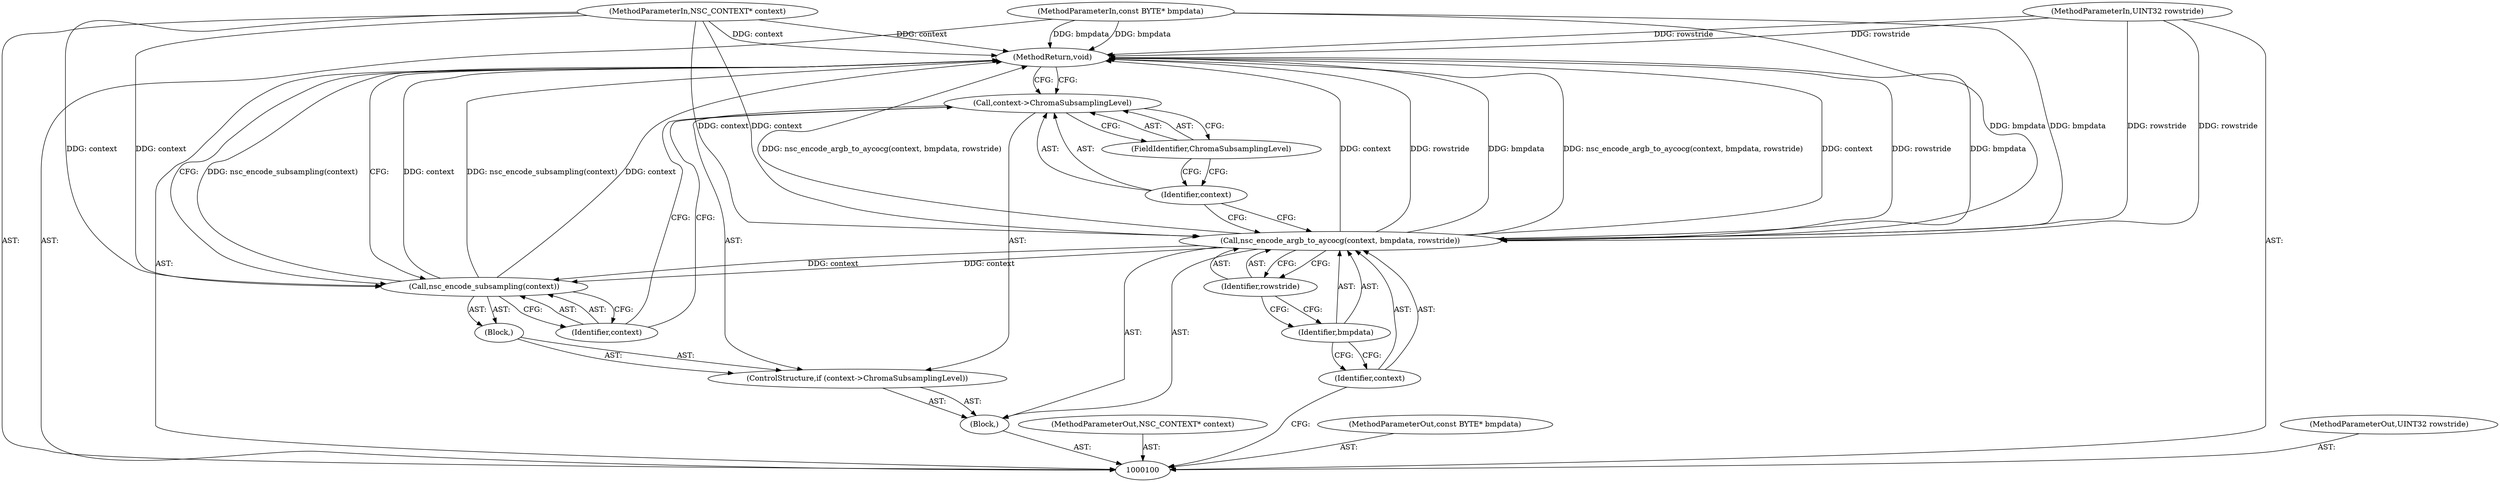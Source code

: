 digraph "1_FreeRDP_d1112c279bd1a327e8e4d0b5f371458bf2579659_4" {
"1000116" [label="(MethodReturn,void)"];
"1000101" [label="(MethodParameterIn,NSC_CONTEXT* context)"];
"1000137" [label="(MethodParameterOut,NSC_CONTEXT* context)"];
"1000102" [label="(MethodParameterIn,const BYTE* bmpdata)"];
"1000138" [label="(MethodParameterOut,const BYTE* bmpdata)"];
"1000103" [label="(MethodParameterIn,UINT32 rowstride)"];
"1000139" [label="(MethodParameterOut,UINT32 rowstride)"];
"1000104" [label="(Block,)"];
"1000105" [label="(Call,nsc_encode_argb_to_aycocg(context, bmpdata, rowstride))"];
"1000106" [label="(Identifier,context)"];
"1000107" [label="(Identifier,bmpdata)"];
"1000108" [label="(Identifier,rowstride)"];
"1000112" [label="(FieldIdentifier,ChromaSubsamplingLevel)"];
"1000109" [label="(ControlStructure,if (context->ChromaSubsamplingLevel))"];
"1000110" [label="(Call,context->ChromaSubsamplingLevel)"];
"1000111" [label="(Identifier,context)"];
"1000113" [label="(Block,)"];
"1000114" [label="(Call,nsc_encode_subsampling(context))"];
"1000115" [label="(Identifier,context)"];
"1000116" -> "1000100"  [label="AST: "];
"1000116" -> "1000114"  [label="CFG: "];
"1000116" -> "1000110"  [label="CFG: "];
"1000105" -> "1000116"  [label="DDG: rowstride"];
"1000105" -> "1000116"  [label="DDG: bmpdata"];
"1000105" -> "1000116"  [label="DDG: nsc_encode_argb_to_aycocg(context, bmpdata, rowstride)"];
"1000105" -> "1000116"  [label="DDG: context"];
"1000114" -> "1000116"  [label="DDG: nsc_encode_subsampling(context)"];
"1000114" -> "1000116"  [label="DDG: context"];
"1000103" -> "1000116"  [label="DDG: rowstride"];
"1000102" -> "1000116"  [label="DDG: bmpdata"];
"1000101" -> "1000116"  [label="DDG: context"];
"1000101" -> "1000100"  [label="AST: "];
"1000101" -> "1000116"  [label="DDG: context"];
"1000101" -> "1000105"  [label="DDG: context"];
"1000101" -> "1000114"  [label="DDG: context"];
"1000137" -> "1000100"  [label="AST: "];
"1000102" -> "1000100"  [label="AST: "];
"1000102" -> "1000116"  [label="DDG: bmpdata"];
"1000102" -> "1000105"  [label="DDG: bmpdata"];
"1000138" -> "1000100"  [label="AST: "];
"1000103" -> "1000100"  [label="AST: "];
"1000103" -> "1000116"  [label="DDG: rowstride"];
"1000103" -> "1000105"  [label="DDG: rowstride"];
"1000139" -> "1000100"  [label="AST: "];
"1000104" -> "1000100"  [label="AST: "];
"1000105" -> "1000104"  [label="AST: "];
"1000109" -> "1000104"  [label="AST: "];
"1000105" -> "1000104"  [label="AST: "];
"1000105" -> "1000108"  [label="CFG: "];
"1000106" -> "1000105"  [label="AST: "];
"1000107" -> "1000105"  [label="AST: "];
"1000108" -> "1000105"  [label="AST: "];
"1000111" -> "1000105"  [label="CFG: "];
"1000105" -> "1000116"  [label="DDG: rowstride"];
"1000105" -> "1000116"  [label="DDG: bmpdata"];
"1000105" -> "1000116"  [label="DDG: nsc_encode_argb_to_aycocg(context, bmpdata, rowstride)"];
"1000105" -> "1000116"  [label="DDG: context"];
"1000101" -> "1000105"  [label="DDG: context"];
"1000102" -> "1000105"  [label="DDG: bmpdata"];
"1000103" -> "1000105"  [label="DDG: rowstride"];
"1000105" -> "1000114"  [label="DDG: context"];
"1000106" -> "1000105"  [label="AST: "];
"1000106" -> "1000100"  [label="CFG: "];
"1000107" -> "1000106"  [label="CFG: "];
"1000107" -> "1000105"  [label="AST: "];
"1000107" -> "1000106"  [label="CFG: "];
"1000108" -> "1000107"  [label="CFG: "];
"1000108" -> "1000105"  [label="AST: "];
"1000108" -> "1000107"  [label="CFG: "];
"1000105" -> "1000108"  [label="CFG: "];
"1000112" -> "1000110"  [label="AST: "];
"1000112" -> "1000111"  [label="CFG: "];
"1000110" -> "1000112"  [label="CFG: "];
"1000109" -> "1000104"  [label="AST: "];
"1000110" -> "1000109"  [label="AST: "];
"1000113" -> "1000109"  [label="AST: "];
"1000110" -> "1000109"  [label="AST: "];
"1000110" -> "1000112"  [label="CFG: "];
"1000111" -> "1000110"  [label="AST: "];
"1000112" -> "1000110"  [label="AST: "];
"1000115" -> "1000110"  [label="CFG: "];
"1000116" -> "1000110"  [label="CFG: "];
"1000111" -> "1000110"  [label="AST: "];
"1000111" -> "1000105"  [label="CFG: "];
"1000112" -> "1000111"  [label="CFG: "];
"1000113" -> "1000109"  [label="AST: "];
"1000114" -> "1000113"  [label="AST: "];
"1000114" -> "1000113"  [label="AST: "];
"1000114" -> "1000115"  [label="CFG: "];
"1000115" -> "1000114"  [label="AST: "];
"1000116" -> "1000114"  [label="CFG: "];
"1000114" -> "1000116"  [label="DDG: nsc_encode_subsampling(context)"];
"1000114" -> "1000116"  [label="DDG: context"];
"1000105" -> "1000114"  [label="DDG: context"];
"1000101" -> "1000114"  [label="DDG: context"];
"1000115" -> "1000114"  [label="AST: "];
"1000115" -> "1000110"  [label="CFG: "];
"1000114" -> "1000115"  [label="CFG: "];
}
